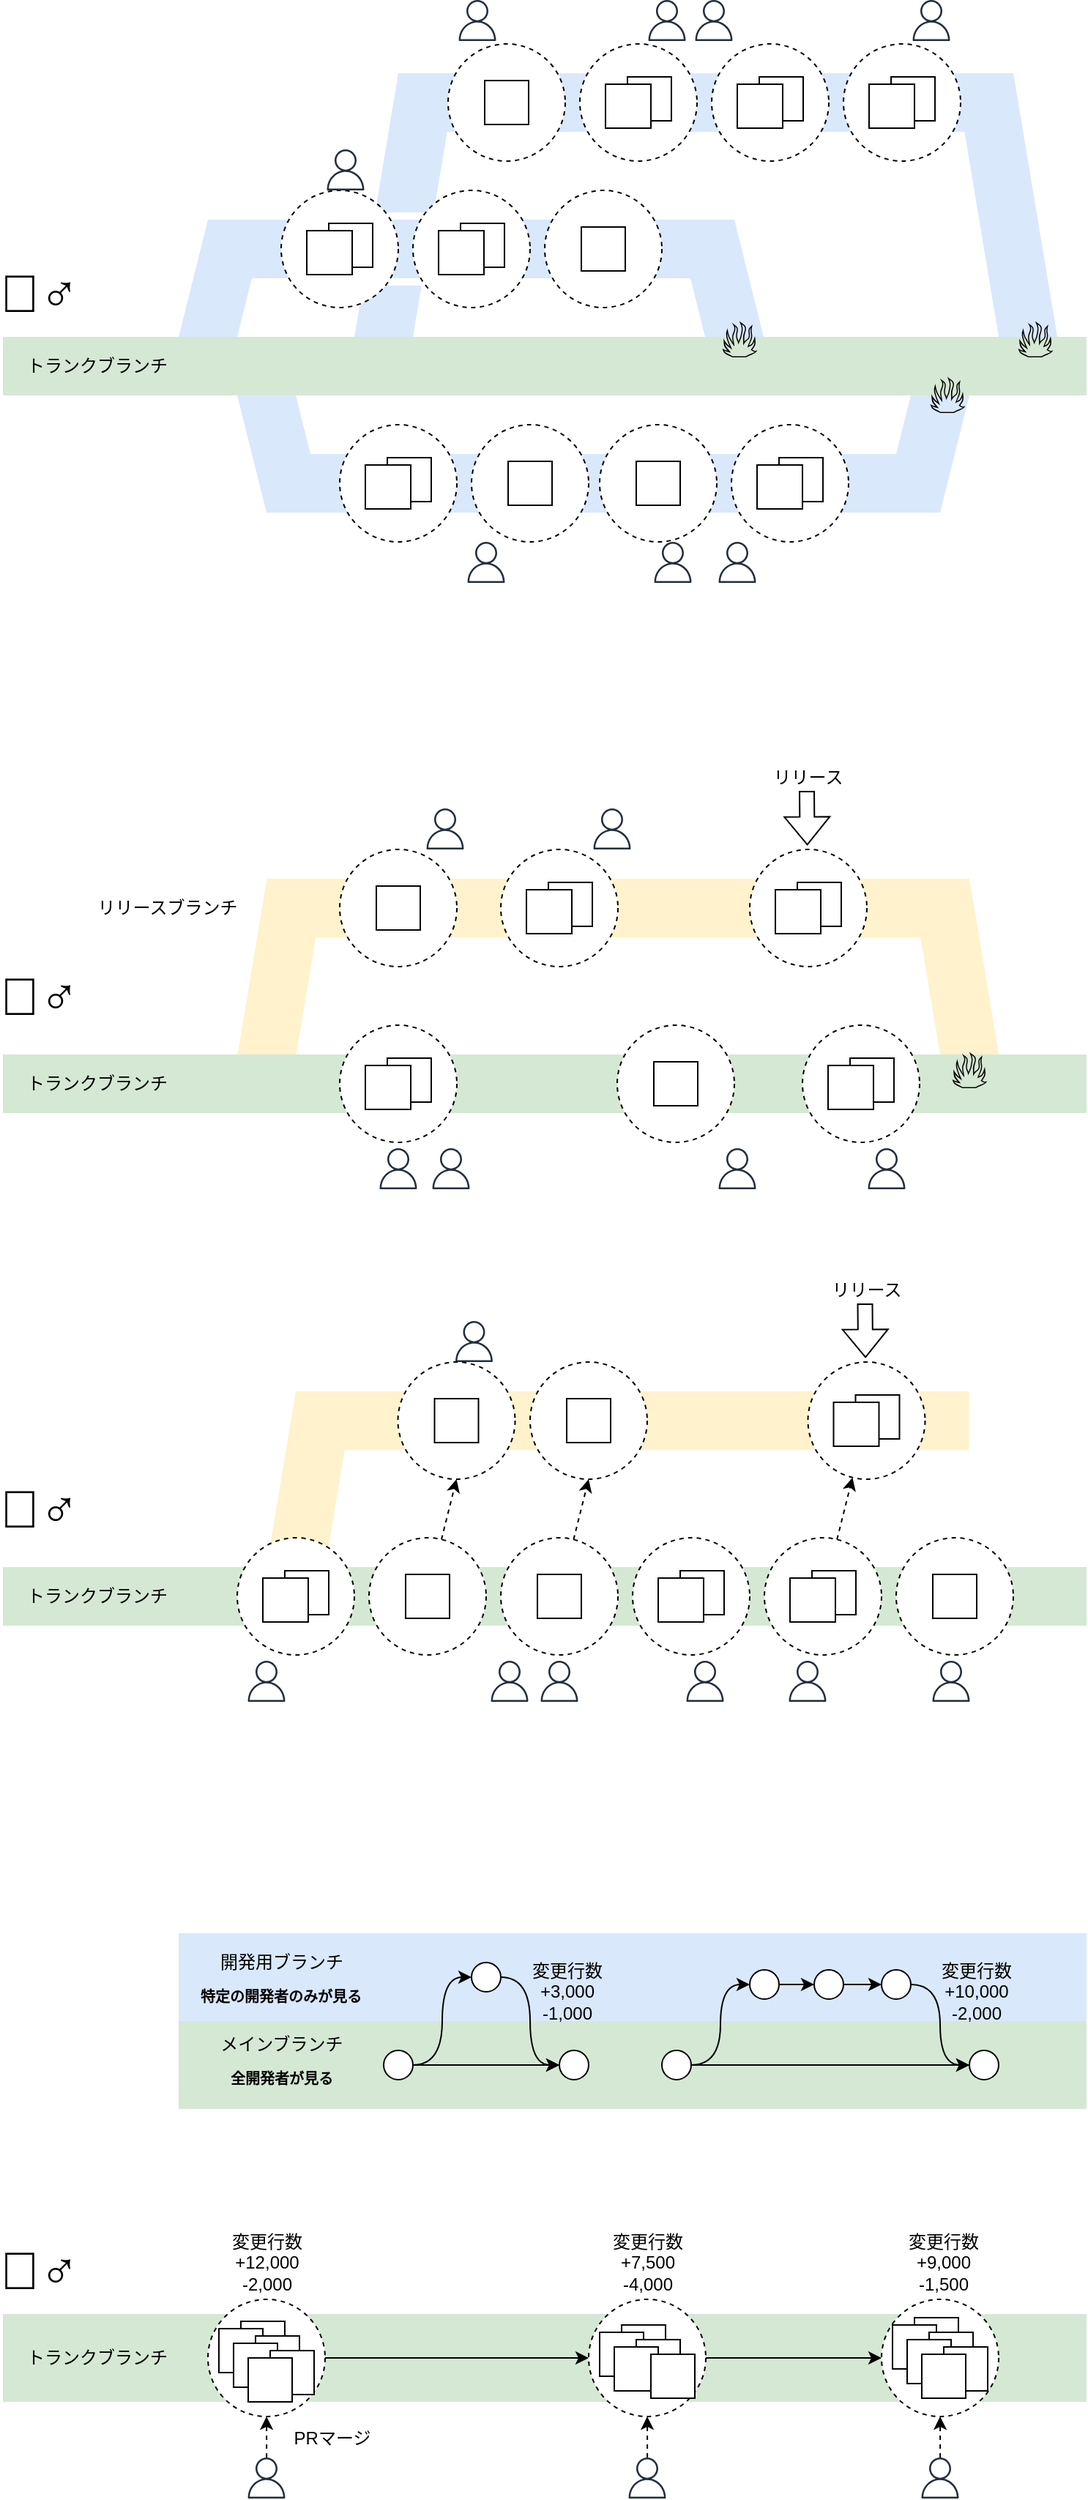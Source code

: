 <mxfile version="24.2.1" type="device">
  <diagram name="ページ1" id="_p8y2ZMvJbF9bzFV4q6h">
    <mxGraphModel dx="1004" dy="612" grid="1" gridSize="10" guides="1" tooltips="1" connect="1" arrows="1" fold="1" page="1" pageScale="1" pageWidth="827" pageHeight="1169" math="0" shadow="0">
      <root>
        <mxCell id="0" />
        <mxCell id="1" parent="0" />
        <mxCell id="49aFclzyOkbWazswMRNb-1" value="" style="shape=parallelogram;perimeter=parallelogramPerimeter;whiteSpace=wrap;html=1;fixedSize=1;fillColor=#fff2cc;strokeColor=none;size=20;flipH=0;" vertex="1" parent="1">
          <mxGeometry x="180" y="950" width="60" height="120" as="geometry" />
        </mxCell>
        <mxCell id="3wXypxJsI4q4X5wOz-Iy-138" value="" style="shape=parallelogram;perimeter=parallelogramPerimeter;whiteSpace=wrap;html=1;fixedSize=1;fillColor=#fff2cc;strokeColor=none;size=20;flipH=0;" parent="1" vertex="1">
          <mxGeometry x="160.25" y="600" width="60" height="120" as="geometry" />
        </mxCell>
        <mxCell id="3wXypxJsI4q4X5wOz-Iy-139" value="" style="rounded=0;whiteSpace=wrap;html=1;fillColor=#fff2cc;strokeColor=none;" parent="1" vertex="1">
          <mxGeometry x="200.25" y="600" width="439.75" height="40" as="geometry" />
        </mxCell>
        <mxCell id="3wXypxJsI4q4X5wOz-Iy-140" value="" style="shape=parallelogram;perimeter=parallelogramPerimeter;whiteSpace=wrap;html=1;fixedSize=1;fillColor=#fff2cc;strokeColor=none;size=20;flipH=1;" parent="1" vertex="1">
          <mxGeometry x="620" y="600" width="60" height="120" as="geometry" />
        </mxCell>
        <mxCell id="3wXypxJsI4q4X5wOz-Iy-15" value="" style="shape=parallelogram;perimeter=parallelogramPerimeter;whiteSpace=wrap;html=1;fixedSize=1;fillColor=#dae8fc;strokeColor=none;size=30;flipH=0;" parent="1" vertex="1">
          <mxGeometry x="240" y="50" width="70" height="180" as="geometry" />
        </mxCell>
        <mxCell id="3wXypxJsI4q4X5wOz-Iy-72" value="" style="rounded=0;whiteSpace=wrap;html=1;strokeColor=none;" parent="1" vertex="1">
          <mxGeometry x="235" y="145" width="70" height="50" as="geometry" />
        </mxCell>
        <mxCell id="Phm8OfdDfyKniIvOWUuk-1" value="" style="rounded=0;whiteSpace=wrap;html=1;fillColor=#d5e8d4;strokeColor=none;" parent="1" vertex="1">
          <mxGeometry y="1580" width="740" height="60" as="geometry" />
        </mxCell>
        <mxCell id="Phm8OfdDfyKniIvOWUuk-31" style="edgeStyle=orthogonalEdgeStyle;rounded=0;orthogonalLoop=1;jettySize=auto;html=1;entryX=0;entryY=0.5;entryDx=0;entryDy=0;" parent="1" source="Phm8OfdDfyKniIvOWUuk-17" target="Phm8OfdDfyKniIvOWUuk-20" edge="1">
          <mxGeometry relative="1" as="geometry" />
        </mxCell>
        <mxCell id="Phm8OfdDfyKniIvOWUuk-17" value="" style="ellipse;whiteSpace=wrap;html=1;aspect=fixed;dashed=1;" parent="1" vertex="1">
          <mxGeometry x="140" y="1570" width="80" height="80" as="geometry" />
        </mxCell>
        <mxCell id="Phm8OfdDfyKniIvOWUuk-5" value="" style="rounded=0;whiteSpace=wrap;html=1;" parent="1" vertex="1">
          <mxGeometry x="162.5" y="1585" width="30" height="30" as="geometry" />
        </mxCell>
        <mxCell id="Phm8OfdDfyKniIvOWUuk-2" value="" style="rounded=0;whiteSpace=wrap;html=1;" parent="1" vertex="1">
          <mxGeometry x="147.5" y="1590" width="30" height="30" as="geometry" />
        </mxCell>
        <mxCell id="Phm8OfdDfyKniIvOWUuk-6" value="" style="rounded=0;whiteSpace=wrap;html=1;" parent="1" vertex="1">
          <mxGeometry x="172.5" y="1595" width="30" height="30" as="geometry" />
        </mxCell>
        <mxCell id="Phm8OfdDfyKniIvOWUuk-3" value="" style="rounded=0;whiteSpace=wrap;html=1;" parent="1" vertex="1">
          <mxGeometry x="157.5" y="1600" width="30" height="30" as="geometry" />
        </mxCell>
        <mxCell id="Phm8OfdDfyKniIvOWUuk-7" value="" style="rounded=0;whiteSpace=wrap;html=1;" parent="1" vertex="1">
          <mxGeometry x="182.5" y="1605" width="30" height="30" as="geometry" />
        </mxCell>
        <mxCell id="Phm8OfdDfyKniIvOWUuk-4" value="" style="rounded=0;whiteSpace=wrap;html=1;" parent="1" vertex="1">
          <mxGeometry x="167.5" y="1610" width="30" height="30" as="geometry" />
        </mxCell>
        <mxCell id="p1uvAuJWru4tgl7bkKN8-23" value="" style="rounded=0;whiteSpace=wrap;html=1;fillColor=#dae8fc;strokeColor=none;" parent="1" vertex="1">
          <mxGeometry x="120" y="1320" width="620" height="60" as="geometry" />
        </mxCell>
        <mxCell id="p1uvAuJWru4tgl7bkKN8-22" value="" style="rounded=0;whiteSpace=wrap;html=1;fillColor=#d5e8d4;strokeColor=none;" parent="1" vertex="1">
          <mxGeometry x="120" y="1380" width="620" height="60" as="geometry" />
        </mxCell>
        <mxCell id="p1uvAuJWru4tgl7bkKN8-10" style="edgeStyle=orthogonalEdgeStyle;rounded=0;orthogonalLoop=1;jettySize=auto;html=1;entryX=0;entryY=0.5;entryDx=0;entryDy=0;" parent="1" source="p1uvAuJWru4tgl7bkKN8-1" target="p1uvAuJWru4tgl7bkKN8-6" edge="1">
          <mxGeometry relative="1" as="geometry" />
        </mxCell>
        <mxCell id="p1uvAuJWru4tgl7bkKN8-15" style="edgeStyle=orthogonalEdgeStyle;rounded=0;orthogonalLoop=1;jettySize=auto;html=1;entryX=0;entryY=0.5;entryDx=0;entryDy=0;curved=1;" parent="1" source="p1uvAuJWru4tgl7bkKN8-1" target="p1uvAuJWru4tgl7bkKN8-3" edge="1">
          <mxGeometry relative="1" as="geometry" />
        </mxCell>
        <mxCell id="p1uvAuJWru4tgl7bkKN8-1" value="" style="ellipse;whiteSpace=wrap;html=1;aspect=fixed;" parent="1" vertex="1">
          <mxGeometry x="260" y="1400" width="20" height="20" as="geometry" />
        </mxCell>
        <mxCell id="p1uvAuJWru4tgl7bkKN8-16" style="edgeStyle=orthogonalEdgeStyle;rounded=0;orthogonalLoop=1;jettySize=auto;html=1;entryX=0;entryY=0.5;entryDx=0;entryDy=0;curved=1;" parent="1" source="p1uvAuJWru4tgl7bkKN8-3" target="p1uvAuJWru4tgl7bkKN8-6" edge="1">
          <mxGeometry relative="1" as="geometry" />
        </mxCell>
        <mxCell id="p1uvAuJWru4tgl7bkKN8-3" value="" style="ellipse;whiteSpace=wrap;html=1;aspect=fixed;" parent="1" vertex="1">
          <mxGeometry x="320" y="1340" width="20" height="20" as="geometry" />
        </mxCell>
        <mxCell id="p1uvAuJWru4tgl7bkKN8-5" value="変更行数&lt;br&gt;+3,000&lt;br&gt;-1,000" style="text;html=1;strokeColor=none;fillColor=none;align=center;verticalAlign=middle;whiteSpace=wrap;rounded=0;" parent="1" vertex="1">
          <mxGeometry x="352.5" y="1335" width="65" height="50" as="geometry" />
        </mxCell>
        <mxCell id="p1uvAuJWru4tgl7bkKN8-6" value="" style="ellipse;whiteSpace=wrap;html=1;aspect=fixed;" parent="1" vertex="1">
          <mxGeometry x="380" y="1400" width="20" height="20" as="geometry" />
        </mxCell>
        <mxCell id="p1uvAuJWru4tgl7bkKN8-11" style="edgeStyle=orthogonalEdgeStyle;rounded=0;orthogonalLoop=1;jettySize=auto;html=1;" parent="1" source="p1uvAuJWru4tgl7bkKN8-7" target="p1uvAuJWru4tgl7bkKN8-8" edge="1">
          <mxGeometry relative="1" as="geometry" />
        </mxCell>
        <mxCell id="p1uvAuJWru4tgl7bkKN8-17" style="edgeStyle=orthogonalEdgeStyle;rounded=0;orthogonalLoop=1;jettySize=auto;html=1;entryX=0;entryY=0.5;entryDx=0;entryDy=0;curved=1;" parent="1" source="p1uvAuJWru4tgl7bkKN8-7" target="p1uvAuJWru4tgl7bkKN8-9" edge="1">
          <mxGeometry relative="1" as="geometry" />
        </mxCell>
        <mxCell id="p1uvAuJWru4tgl7bkKN8-7" value="" style="ellipse;whiteSpace=wrap;html=1;aspect=fixed;" parent="1" vertex="1">
          <mxGeometry x="450" y="1400" width="20" height="20" as="geometry" />
        </mxCell>
        <mxCell id="p1uvAuJWru4tgl7bkKN8-8" value="" style="ellipse;whiteSpace=wrap;html=1;aspect=fixed;" parent="1" vertex="1">
          <mxGeometry x="660" y="1400" width="20" height="20" as="geometry" />
        </mxCell>
        <mxCell id="p1uvAuJWru4tgl7bkKN8-19" style="edgeStyle=orthogonalEdgeStyle;rounded=0;orthogonalLoop=1;jettySize=auto;html=1;" parent="1" source="p1uvAuJWru4tgl7bkKN8-9" target="p1uvAuJWru4tgl7bkKN8-13" edge="1">
          <mxGeometry relative="1" as="geometry" />
        </mxCell>
        <mxCell id="p1uvAuJWru4tgl7bkKN8-9" value="" style="ellipse;whiteSpace=wrap;html=1;aspect=fixed;" parent="1" vertex="1">
          <mxGeometry x="510" y="1345" width="20" height="20" as="geometry" />
        </mxCell>
        <mxCell id="p1uvAuJWru4tgl7bkKN8-21" style="edgeStyle=orthogonalEdgeStyle;rounded=0;orthogonalLoop=1;jettySize=auto;html=1;entryX=0;entryY=0.5;entryDx=0;entryDy=0;curved=1;" parent="1" source="p1uvAuJWru4tgl7bkKN8-12" target="p1uvAuJWru4tgl7bkKN8-8" edge="1">
          <mxGeometry relative="1" as="geometry" />
        </mxCell>
        <mxCell id="p1uvAuJWru4tgl7bkKN8-12" value="" style="ellipse;whiteSpace=wrap;html=1;aspect=fixed;" parent="1" vertex="1">
          <mxGeometry x="600" y="1345" width="20" height="20" as="geometry" />
        </mxCell>
        <mxCell id="p1uvAuJWru4tgl7bkKN8-20" style="edgeStyle=orthogonalEdgeStyle;rounded=0;orthogonalLoop=1;jettySize=auto;html=1;" parent="1" source="p1uvAuJWru4tgl7bkKN8-13" target="p1uvAuJWru4tgl7bkKN8-12" edge="1">
          <mxGeometry relative="1" as="geometry" />
        </mxCell>
        <mxCell id="p1uvAuJWru4tgl7bkKN8-13" value="" style="ellipse;whiteSpace=wrap;html=1;aspect=fixed;" parent="1" vertex="1">
          <mxGeometry x="554" y="1345" width="20" height="20" as="geometry" />
        </mxCell>
        <mxCell id="p1uvAuJWru4tgl7bkKN8-14" value="変更行数&lt;br&gt;+10,000&lt;br&gt;-2,000" style="text;html=1;strokeColor=none;fillColor=none;align=center;verticalAlign=middle;whiteSpace=wrap;rounded=0;" parent="1" vertex="1">
          <mxGeometry x="635" y="1335" width="60" height="50" as="geometry" />
        </mxCell>
        <mxCell id="p1uvAuJWru4tgl7bkKN8-83" value="&lt;font style=&quot;font-size: 36px;&quot;&gt;🙅‍♂️&lt;/font&gt;" style="text;html=1;strokeColor=none;fillColor=none;align=center;verticalAlign=middle;whiteSpace=wrap;rounded=0;" parent="1" vertex="1">
          <mxGeometry y="1520" width="50" height="60" as="geometry" />
        </mxCell>
        <mxCell id="p1uvAuJWru4tgl7bkKN8-86" value="" style="group" parent="1" vertex="1" connectable="0">
          <mxGeometry x="130" y="1330" width="120" height="45" as="geometry" />
        </mxCell>
        <mxCell id="p1uvAuJWru4tgl7bkKN8-4" value="開発用ブランチ" style="text;html=1;strokeColor=none;fillColor=none;align=center;verticalAlign=middle;whiteSpace=wrap;rounded=0;" parent="p1uvAuJWru4tgl7bkKN8-86" vertex="1">
          <mxGeometry x="9.5" width="101" height="20" as="geometry" />
        </mxCell>
        <mxCell id="p1uvAuJWru4tgl7bkKN8-85" value="&lt;div style=&quot;font-size: 10px;&quot;&gt;特定の開発者のみが&lt;span style=&quot;background-color: initial;&quot;&gt;見る&lt;/span&gt;&lt;/div&gt;" style="text;html=1;strokeColor=none;fillColor=none;align=center;verticalAlign=middle;whiteSpace=wrap;rounded=0;fontSize=10;fontStyle=1" parent="p1uvAuJWru4tgl7bkKN8-86" vertex="1">
          <mxGeometry y="20" width="120" height="25" as="geometry" />
        </mxCell>
        <mxCell id="p1uvAuJWru4tgl7bkKN8-88" value="" style="group" parent="1" vertex="1" connectable="0">
          <mxGeometry x="134.5" y="1385" width="111" height="45" as="geometry" />
        </mxCell>
        <mxCell id="p1uvAuJWru4tgl7bkKN8-2" value="メインブランチ" style="text;html=1;strokeColor=none;fillColor=none;align=center;verticalAlign=middle;whiteSpace=wrap;rounded=0;" parent="p1uvAuJWru4tgl7bkKN8-88" vertex="1">
          <mxGeometry width="111" height="22.5" as="geometry" />
        </mxCell>
        <mxCell id="p1uvAuJWru4tgl7bkKN8-87" value="&lt;font style=&quot;font-size: 10px;&quot;&gt;&lt;b&gt;全開発者が見る&lt;/b&gt;&lt;/font&gt;" style="text;html=1;strokeColor=none;fillColor=none;align=center;verticalAlign=middle;whiteSpace=wrap;rounded=0;" parent="p1uvAuJWru4tgl7bkKN8-88" vertex="1">
          <mxGeometry y="22.5" width="111" height="22.5" as="geometry" />
        </mxCell>
        <mxCell id="Phm8OfdDfyKniIvOWUuk-18" value="" style="edgeStyle=orthogonalEdgeStyle;rounded=0;orthogonalLoop=1;jettySize=auto;html=1;entryX=0.5;entryY=1;entryDx=0;entryDy=0;dashed=1;" parent="1" source="Phm8OfdDfyKniIvOWUuk-8" target="Phm8OfdDfyKniIvOWUuk-17" edge="1">
          <mxGeometry relative="1" as="geometry" />
        </mxCell>
        <mxCell id="Phm8OfdDfyKniIvOWUuk-8" value="" style="sketch=0;outlineConnect=0;fontColor=#232F3E;gradientColor=none;fillColor=#232F3D;strokeColor=none;dashed=0;verticalLabelPosition=bottom;verticalAlign=top;align=center;html=1;fontSize=12;fontStyle=0;aspect=fixed;pointerEvents=1;shape=mxgraph.aws4.user;" parent="1" vertex="1">
          <mxGeometry x="166" y="1678" width="28" height="28" as="geometry" />
        </mxCell>
        <mxCell id="Phm8OfdDfyKniIvOWUuk-21" style="edgeStyle=orthogonalEdgeStyle;rounded=0;orthogonalLoop=1;jettySize=auto;html=1;entryX=0.5;entryY=1;entryDx=0;entryDy=0;dashed=1;" parent="1" source="Phm8OfdDfyKniIvOWUuk-9" target="Phm8OfdDfyKniIvOWUuk-20" edge="1">
          <mxGeometry relative="1" as="geometry" />
        </mxCell>
        <mxCell id="Phm8OfdDfyKniIvOWUuk-9" value="" style="sketch=0;outlineConnect=0;fontColor=#232F3E;gradientColor=none;fillColor=#232F3D;strokeColor=none;dashed=0;verticalLabelPosition=bottom;verticalAlign=top;align=center;html=1;fontSize=12;fontStyle=0;aspect=fixed;pointerEvents=1;shape=mxgraph.aws4.user;" parent="1" vertex="1">
          <mxGeometry x="426" y="1678" width="28" height="28" as="geometry" />
        </mxCell>
        <mxCell id="Phm8OfdDfyKniIvOWUuk-16" value="トランクブランチ" style="text;html=1;strokeColor=none;fillColor=none;align=center;verticalAlign=middle;whiteSpace=wrap;rounded=0;" parent="1" vertex="1">
          <mxGeometry x="9" y="1598.75" width="111" height="22.5" as="geometry" />
        </mxCell>
        <mxCell id="Phm8OfdDfyKniIvOWUuk-32" style="edgeStyle=orthogonalEdgeStyle;rounded=0;orthogonalLoop=1;jettySize=auto;html=1;entryX=0;entryY=0.5;entryDx=0;entryDy=0;" parent="1" source="Phm8OfdDfyKniIvOWUuk-20" target="Phm8OfdDfyKniIvOWUuk-22" edge="1">
          <mxGeometry relative="1" as="geometry" />
        </mxCell>
        <mxCell id="Phm8OfdDfyKniIvOWUuk-20" value="" style="ellipse;whiteSpace=wrap;html=1;aspect=fixed;dashed=1;" parent="1" vertex="1">
          <mxGeometry x="400" y="1570" width="80" height="80" as="geometry" />
        </mxCell>
        <mxCell id="Phm8OfdDfyKniIvOWUuk-10" value="" style="rounded=0;whiteSpace=wrap;html=1;" parent="1" vertex="1">
          <mxGeometry x="422.5" y="1587.5" width="30" height="30" as="geometry" />
        </mxCell>
        <mxCell id="Phm8OfdDfyKniIvOWUuk-11" value="" style="rounded=0;whiteSpace=wrap;html=1;" parent="1" vertex="1">
          <mxGeometry x="407.5" y="1592.5" width="30" height="30" as="geometry" />
        </mxCell>
        <mxCell id="Phm8OfdDfyKniIvOWUuk-12" value="" style="rounded=0;whiteSpace=wrap;html=1;" parent="1" vertex="1">
          <mxGeometry x="432.5" y="1597.5" width="30" height="30" as="geometry" />
        </mxCell>
        <mxCell id="Phm8OfdDfyKniIvOWUuk-13" value="" style="rounded=0;whiteSpace=wrap;html=1;" parent="1" vertex="1">
          <mxGeometry x="417.5" y="1602.5" width="30" height="30" as="geometry" />
        </mxCell>
        <mxCell id="Phm8OfdDfyKniIvOWUuk-14" value="" style="rounded=0;whiteSpace=wrap;html=1;" parent="1" vertex="1">
          <mxGeometry x="442.5" y="1607.5" width="30" height="30" as="geometry" />
        </mxCell>
        <mxCell id="Phm8OfdDfyKniIvOWUuk-22" value="" style="ellipse;whiteSpace=wrap;html=1;aspect=fixed;dashed=1;" parent="1" vertex="1">
          <mxGeometry x="600" y="1570" width="80" height="80" as="geometry" />
        </mxCell>
        <mxCell id="Phm8OfdDfyKniIvOWUuk-23" value="" style="rounded=0;whiteSpace=wrap;html=1;" parent="1" vertex="1">
          <mxGeometry x="622.5" y="1582.5" width="30" height="30" as="geometry" />
        </mxCell>
        <mxCell id="Phm8OfdDfyKniIvOWUuk-24" value="" style="rounded=0;whiteSpace=wrap;html=1;" parent="1" vertex="1">
          <mxGeometry x="607.5" y="1587.5" width="30" height="30" as="geometry" />
        </mxCell>
        <mxCell id="Phm8OfdDfyKniIvOWUuk-25" value="" style="rounded=0;whiteSpace=wrap;html=1;" parent="1" vertex="1">
          <mxGeometry x="632.5" y="1592.5" width="30" height="30" as="geometry" />
        </mxCell>
        <mxCell id="Phm8OfdDfyKniIvOWUuk-26" value="" style="rounded=0;whiteSpace=wrap;html=1;" parent="1" vertex="1">
          <mxGeometry x="617.5" y="1597.5" width="30" height="30" as="geometry" />
        </mxCell>
        <mxCell id="Phm8OfdDfyKniIvOWUuk-27" value="" style="rounded=0;whiteSpace=wrap;html=1;" parent="1" vertex="1">
          <mxGeometry x="642.5" y="1602.5" width="30" height="30" as="geometry" />
        </mxCell>
        <mxCell id="Phm8OfdDfyKniIvOWUuk-28" value="" style="rounded=0;whiteSpace=wrap;html=1;" parent="1" vertex="1">
          <mxGeometry x="627.5" y="1607.5" width="30" height="30" as="geometry" />
        </mxCell>
        <mxCell id="Phm8OfdDfyKniIvOWUuk-29" style="edgeStyle=orthogonalEdgeStyle;rounded=0;orthogonalLoop=1;jettySize=auto;html=1;entryX=0.5;entryY=1;entryDx=0;entryDy=0;dashed=1;" parent="1" source="Phm8OfdDfyKniIvOWUuk-30" target="Phm8OfdDfyKniIvOWUuk-22" edge="1">
          <mxGeometry relative="1" as="geometry">
            <mxPoint x="641.5" y="1658" as="targetPoint" />
          </mxGeometry>
        </mxCell>
        <mxCell id="Phm8OfdDfyKniIvOWUuk-30" value="" style="sketch=0;outlineConnect=0;fontColor=#232F3E;gradientColor=none;fillColor=#232F3D;strokeColor=none;dashed=0;verticalLabelPosition=bottom;verticalAlign=top;align=center;html=1;fontSize=12;fontStyle=0;aspect=fixed;pointerEvents=1;shape=mxgraph.aws4.user;" parent="1" vertex="1">
          <mxGeometry x="626" y="1678" width="28" height="28" as="geometry" />
        </mxCell>
        <mxCell id="Phm8OfdDfyKniIvOWUuk-33" value="変更行数&lt;br&gt;+12,000&lt;br&gt;-2,000" style="text;html=1;strokeColor=none;fillColor=none;align=center;verticalAlign=middle;whiteSpace=wrap;rounded=0;" parent="1" vertex="1">
          <mxGeometry x="147.5" y="1520" width="65" height="50" as="geometry" />
        </mxCell>
        <mxCell id="Phm8OfdDfyKniIvOWUuk-34" value="変更行数&lt;br&gt;+7,500&lt;br&gt;-4,000" style="text;html=1;strokeColor=none;fillColor=none;align=center;verticalAlign=middle;whiteSpace=wrap;rounded=0;" parent="1" vertex="1">
          <mxGeometry x="407.5" y="1520" width="65" height="50" as="geometry" />
        </mxCell>
        <mxCell id="Phm8OfdDfyKniIvOWUuk-35" value="変更行数&lt;br&gt;+9,000&lt;br&gt;-1,500" style="text;html=1;strokeColor=none;fillColor=none;align=center;verticalAlign=middle;whiteSpace=wrap;rounded=0;" parent="1" vertex="1">
          <mxGeometry x="610" y="1520" width="65" height="50" as="geometry" />
        </mxCell>
        <mxCell id="Phm8OfdDfyKniIvOWUuk-36" value="" style="rounded=0;whiteSpace=wrap;html=1;fillColor=#d5e8d4;strokeColor=none;" parent="1" vertex="1">
          <mxGeometry y="1070" width="740" height="40" as="geometry" />
        </mxCell>
        <mxCell id="Phm8OfdDfyKniIvOWUuk-45" value="&lt;font style=&quot;font-size: 36px;&quot;&gt;🙆‍♂️&lt;/font&gt;" style="text;html=1;strokeColor=none;fillColor=none;align=center;verticalAlign=middle;whiteSpace=wrap;rounded=0;" parent="1" vertex="1">
          <mxGeometry y="1000" width="50" height="60" as="geometry" />
        </mxCell>
        <mxCell id="Phm8OfdDfyKniIvOWUuk-47" value="" style="sketch=0;outlineConnect=0;fontColor=#232F3E;gradientColor=none;fillColor=#232F3D;strokeColor=none;dashed=0;verticalLabelPosition=bottom;verticalAlign=top;align=center;html=1;fontSize=12;fontStyle=0;aspect=fixed;pointerEvents=1;shape=mxgraph.aws4.user;" parent="1" vertex="1">
          <mxGeometry x="166" y="1134" width="28" height="28" as="geometry" />
        </mxCell>
        <mxCell id="Phm8OfdDfyKniIvOWUuk-49" value="" style="sketch=0;outlineConnect=0;fontColor=#232F3E;gradientColor=none;fillColor=#232F3D;strokeColor=none;dashed=0;verticalLabelPosition=bottom;verticalAlign=top;align=center;html=1;fontSize=12;fontStyle=0;aspect=fixed;pointerEvents=1;shape=mxgraph.aws4.user;" parent="1" vertex="1">
          <mxGeometry x="366" y="1134" width="28" height="28" as="geometry" />
        </mxCell>
        <mxCell id="Phm8OfdDfyKniIvOWUuk-50" value="トランクブランチ" style="text;html=1;strokeColor=none;fillColor=none;align=center;verticalAlign=middle;whiteSpace=wrap;rounded=0;" parent="1" vertex="1">
          <mxGeometry x="9" y="1078.75" width="111" height="22.5" as="geometry" />
        </mxCell>
        <mxCell id="Phm8OfdDfyKniIvOWUuk-66" value="" style="sketch=0;outlineConnect=0;fontColor=#232F3E;gradientColor=none;fillColor=#232F3D;strokeColor=none;dashed=0;verticalLabelPosition=bottom;verticalAlign=top;align=center;html=1;fontSize=12;fontStyle=0;aspect=fixed;pointerEvents=1;shape=mxgraph.aws4.user;" parent="1" vertex="1">
          <mxGeometry x="633.5" y="1134" width="28" height="28" as="geometry" />
        </mxCell>
        <mxCell id="Phm8OfdDfyKniIvOWUuk-73" value="" style="sketch=0;outlineConnect=0;fontColor=#232F3E;gradientColor=none;fillColor=#232F3D;strokeColor=none;dashed=0;verticalLabelPosition=bottom;verticalAlign=top;align=center;html=1;fontSize=12;fontStyle=0;aspect=fixed;pointerEvents=1;shape=mxgraph.aws4.user;" parent="1" vertex="1">
          <mxGeometry x="332" y="1134" width="28" height="28" as="geometry" />
        </mxCell>
        <mxCell id="Phm8OfdDfyKniIvOWUuk-82" value="" style="sketch=0;outlineConnect=0;fontColor=#232F3E;gradientColor=none;fillColor=#232F3D;strokeColor=none;dashed=0;verticalLabelPosition=bottom;verticalAlign=top;align=center;html=1;fontSize=12;fontStyle=0;aspect=fixed;pointerEvents=1;shape=mxgraph.aws4.user;" parent="1" vertex="1">
          <mxGeometry x="465.5" y="1134" width="28" height="28" as="geometry" />
        </mxCell>
        <mxCell id="Phm8OfdDfyKniIvOWUuk-88" value="" style="sketch=0;outlineConnect=0;fontColor=#232F3E;gradientColor=none;fillColor=#232F3D;strokeColor=none;dashed=0;verticalLabelPosition=bottom;verticalAlign=top;align=center;html=1;fontSize=12;fontStyle=0;aspect=fixed;pointerEvents=1;shape=mxgraph.aws4.user;" parent="1" vertex="1">
          <mxGeometry x="535.5" y="1134" width="28" height="28" as="geometry" />
        </mxCell>
        <mxCell id="Phm8OfdDfyKniIvOWUuk-94" value="PRマージ" style="text;html=1;align=center;verticalAlign=middle;whiteSpace=wrap;rounded=0;" parent="1" vertex="1">
          <mxGeometry x="190" y="1650" width="70" height="30" as="geometry" />
        </mxCell>
        <mxCell id="F51sy77VU0Ca32_vkjNk-1" value="" style="rounded=0;whiteSpace=wrap;html=1;fillColor=#d5e8d4;strokeColor=none;" parent="1" vertex="1">
          <mxGeometry y="230" width="740" height="40" as="geometry" />
        </mxCell>
        <mxCell id="F51sy77VU0Ca32_vkjNk-10" value="&lt;font style=&quot;font-size: 36px;&quot;&gt;🙅‍♂️&lt;/font&gt;" style="text;html=1;strokeColor=none;fillColor=none;align=center;verticalAlign=middle;whiteSpace=wrap;rounded=0;" parent="1" vertex="1">
          <mxGeometry y="170" width="50" height="60" as="geometry" />
        </mxCell>
        <mxCell id="F51sy77VU0Ca32_vkjNk-12" value="" style="sketch=0;outlineConnect=0;fontColor=#232F3E;gradientColor=none;fillColor=#232F3D;strokeColor=none;dashed=0;verticalLabelPosition=bottom;verticalAlign=top;align=center;html=1;fontSize=12;fontStyle=0;aspect=fixed;pointerEvents=1;shape=mxgraph.aws4.user;" parent="1" vertex="1">
          <mxGeometry x="316" y="370" width="28" height="28" as="geometry" />
        </mxCell>
        <mxCell id="F51sy77VU0Ca32_vkjNk-14" value="" style="sketch=0;outlineConnect=0;fontColor=#232F3E;gradientColor=none;fillColor=#232F3D;strokeColor=none;dashed=0;verticalLabelPosition=bottom;verticalAlign=top;align=center;html=1;fontSize=12;fontStyle=0;aspect=fixed;pointerEvents=1;shape=mxgraph.aws4.user;" parent="1" vertex="1">
          <mxGeometry x="487.5" y="370" width="28" height="28" as="geometry" />
        </mxCell>
        <mxCell id="F51sy77VU0Ca32_vkjNk-15" value="トランクブランチ" style="text;html=1;strokeColor=none;fillColor=none;align=center;verticalAlign=middle;whiteSpace=wrap;rounded=0;" parent="1" vertex="1">
          <mxGeometry x="9" y="238.75" width="111" height="22.5" as="geometry" />
        </mxCell>
        <mxCell id="F51sy77VU0Ca32_vkjNk-36" value="" style="rounded=0;whiteSpace=wrap;html=1;fillColor=#dae8fc;strokeColor=none;" parent="1" vertex="1">
          <mxGeometry x="200" y="310" width="420" height="40" as="geometry" />
        </mxCell>
        <mxCell id="F51sy77VU0Ca32_vkjNk-38" value="" style="shape=parallelogram;perimeter=parallelogramPerimeter;whiteSpace=wrap;html=1;fixedSize=1;fillColor=#dae8fc;strokeColor=none;size=20;flipH=1;" parent="1" vertex="1">
          <mxGeometry x="160" y="270" width="60" height="80" as="geometry" />
        </mxCell>
        <mxCell id="F51sy77VU0Ca32_vkjNk-46" value="" style="shape=parallelogram;perimeter=parallelogramPerimeter;whiteSpace=wrap;html=1;fixedSize=1;fillColor=#dae8fc;strokeColor=none;size=20;flipH=0;" parent="1" vertex="1">
          <mxGeometry x="600" y="270" width="60" height="80" as="geometry" />
        </mxCell>
        <mxCell id="3wXypxJsI4q4X5wOz-Iy-1" value="" style="shape=parallelogram;perimeter=parallelogramPerimeter;whiteSpace=wrap;html=1;fixedSize=1;fillColor=#dae8fc;strokeColor=none;size=20;flipH=0;" parent="1" vertex="1">
          <mxGeometry x="120" y="150" width="60" height="80" as="geometry" />
        </mxCell>
        <mxCell id="3wXypxJsI4q4X5wOz-Iy-3" value="" style="group" parent="1" vertex="1" connectable="0">
          <mxGeometry x="230" y="290" width="80" height="80" as="geometry" />
        </mxCell>
        <mxCell id="F51sy77VU0Ca32_vkjNk-39" value="" style="ellipse;whiteSpace=wrap;html=1;aspect=fixed;dashed=1;" parent="3wXypxJsI4q4X5wOz-Iy-3" vertex="1">
          <mxGeometry width="80" height="80" as="geometry" />
        </mxCell>
        <mxCell id="3wXypxJsI4q4X5wOz-Iy-2" value="" style="group" parent="3wXypxJsI4q4X5wOz-Iy-3" vertex="1" connectable="0">
          <mxGeometry x="17.5" y="22.5" width="45" height="35" as="geometry" />
        </mxCell>
        <mxCell id="F51sy77VU0Ca32_vkjNk-40" value="" style="rounded=0;whiteSpace=wrap;html=1;" parent="3wXypxJsI4q4X5wOz-Iy-2" vertex="1">
          <mxGeometry x="15" width="30" height="30" as="geometry" />
        </mxCell>
        <mxCell id="F51sy77VU0Ca32_vkjNk-41" value="" style="rounded=0;whiteSpace=wrap;html=1;" parent="3wXypxJsI4q4X5wOz-Iy-2" vertex="1">
          <mxGeometry y="5" width="31" height="30" as="geometry" />
        </mxCell>
        <mxCell id="3wXypxJsI4q4X5wOz-Iy-4" value="" style="group" parent="1" vertex="1" connectable="0">
          <mxGeometry x="407.5" y="290" width="80" height="80" as="geometry" />
        </mxCell>
        <mxCell id="F51sy77VU0Ca32_vkjNk-50" value="" style="ellipse;whiteSpace=wrap;html=1;aspect=fixed;dashed=1;" parent="3wXypxJsI4q4X5wOz-Iy-4" vertex="1">
          <mxGeometry width="80" height="80" as="geometry" />
        </mxCell>
        <mxCell id="F51sy77VU0Ca32_vkjNk-51" value="" style="rounded=0;whiteSpace=wrap;html=1;" parent="3wXypxJsI4q4X5wOz-Iy-4" vertex="1">
          <mxGeometry x="25" y="25" width="30" height="30" as="geometry" />
        </mxCell>
        <mxCell id="3wXypxJsI4q4X5wOz-Iy-5" value="" style="group" parent="1" vertex="1" connectable="0">
          <mxGeometry x="320" y="290" width="80" height="80" as="geometry" />
        </mxCell>
        <mxCell id="3wXypxJsI4q4X5wOz-Iy-6" value="" style="ellipse;whiteSpace=wrap;html=1;aspect=fixed;dashed=1;" parent="3wXypxJsI4q4X5wOz-Iy-5" vertex="1">
          <mxGeometry width="80" height="80" as="geometry" />
        </mxCell>
        <mxCell id="3wXypxJsI4q4X5wOz-Iy-7" value="" style="rounded=0;whiteSpace=wrap;html=1;" parent="3wXypxJsI4q4X5wOz-Iy-5" vertex="1">
          <mxGeometry x="25" y="25" width="30" height="30" as="geometry" />
        </mxCell>
        <mxCell id="3wXypxJsI4q4X5wOz-Iy-8" value="" style="group" parent="1" vertex="1" connectable="0">
          <mxGeometry x="497.5" y="290" width="80" height="80" as="geometry" />
        </mxCell>
        <mxCell id="3wXypxJsI4q4X5wOz-Iy-9" value="" style="ellipse;whiteSpace=wrap;html=1;aspect=fixed;dashed=1;" parent="3wXypxJsI4q4X5wOz-Iy-8" vertex="1">
          <mxGeometry width="80" height="80" as="geometry" />
        </mxCell>
        <mxCell id="3wXypxJsI4q4X5wOz-Iy-10" value="" style="group" parent="3wXypxJsI4q4X5wOz-Iy-8" vertex="1" connectable="0">
          <mxGeometry x="17.5" y="22.5" width="45" height="35" as="geometry" />
        </mxCell>
        <mxCell id="3wXypxJsI4q4X5wOz-Iy-11" value="" style="rounded=0;whiteSpace=wrap;html=1;" parent="3wXypxJsI4q4X5wOz-Iy-10" vertex="1">
          <mxGeometry x="15" width="30" height="30" as="geometry" />
        </mxCell>
        <mxCell id="3wXypxJsI4q4X5wOz-Iy-12" value="" style="rounded=0;whiteSpace=wrap;html=1;" parent="3wXypxJsI4q4X5wOz-Iy-10" vertex="1">
          <mxGeometry y="5" width="31" height="30" as="geometry" />
        </mxCell>
        <mxCell id="3wXypxJsI4q4X5wOz-Iy-14" value="" style="rounded=0;whiteSpace=wrap;html=1;fillColor=#dae8fc;strokeColor=none;" parent="1" vertex="1">
          <mxGeometry x="160" y="150" width="310" height="40" as="geometry" />
        </mxCell>
        <mxCell id="3wXypxJsI4q4X5wOz-Iy-16" value="" style="group" parent="1" vertex="1" connectable="0">
          <mxGeometry x="190" y="130" width="160" height="80" as="geometry" />
        </mxCell>
        <mxCell id="3wXypxJsI4q4X5wOz-Iy-17" value="" style="ellipse;whiteSpace=wrap;html=1;aspect=fixed;dashed=1;" parent="3wXypxJsI4q4X5wOz-Iy-16" vertex="1">
          <mxGeometry width="80" height="80" as="geometry" />
        </mxCell>
        <mxCell id="3wXypxJsI4q4X5wOz-Iy-18" value="" style="group" parent="3wXypxJsI4q4X5wOz-Iy-16" vertex="1" connectable="0">
          <mxGeometry x="17.5" y="22.5" width="45" height="35" as="geometry" />
        </mxCell>
        <mxCell id="3wXypxJsI4q4X5wOz-Iy-19" value="" style="rounded=0;whiteSpace=wrap;html=1;" parent="3wXypxJsI4q4X5wOz-Iy-18" vertex="1">
          <mxGeometry x="15" width="30" height="30" as="geometry" />
        </mxCell>
        <mxCell id="3wXypxJsI4q4X5wOz-Iy-20" value="" style="rounded=0;whiteSpace=wrap;html=1;" parent="3wXypxJsI4q4X5wOz-Iy-18" vertex="1">
          <mxGeometry y="5" width="31" height="30" as="geometry" />
        </mxCell>
        <mxCell id="3wXypxJsI4q4X5wOz-Iy-21" value="" style="group" parent="1" vertex="1" connectable="0">
          <mxGeometry x="280" y="130" width="80" height="80" as="geometry" />
        </mxCell>
        <mxCell id="3wXypxJsI4q4X5wOz-Iy-22" value="" style="ellipse;whiteSpace=wrap;html=1;aspect=fixed;dashed=1;" parent="3wXypxJsI4q4X5wOz-Iy-21" vertex="1">
          <mxGeometry width="80" height="80" as="geometry" />
        </mxCell>
        <mxCell id="3wXypxJsI4q4X5wOz-Iy-23" value="" style="group" parent="3wXypxJsI4q4X5wOz-Iy-21" vertex="1" connectable="0">
          <mxGeometry x="17.5" y="22.5" width="45" height="35" as="geometry" />
        </mxCell>
        <mxCell id="3wXypxJsI4q4X5wOz-Iy-24" value="" style="rounded=0;whiteSpace=wrap;html=1;" parent="3wXypxJsI4q4X5wOz-Iy-23" vertex="1">
          <mxGeometry x="15" width="30" height="30" as="geometry" />
        </mxCell>
        <mxCell id="3wXypxJsI4q4X5wOz-Iy-25" value="" style="rounded=0;whiteSpace=wrap;html=1;" parent="3wXypxJsI4q4X5wOz-Iy-23" vertex="1">
          <mxGeometry y="5" width="31" height="30" as="geometry" />
        </mxCell>
        <mxCell id="3wXypxJsI4q4X5wOz-Iy-34" value="" style="group" parent="1" vertex="1" connectable="0">
          <mxGeometry x="370" y="130" width="80" height="80" as="geometry" />
        </mxCell>
        <mxCell id="3wXypxJsI4q4X5wOz-Iy-35" value="" style="ellipse;whiteSpace=wrap;html=1;aspect=fixed;dashed=1;" parent="3wXypxJsI4q4X5wOz-Iy-34" vertex="1">
          <mxGeometry width="80" height="80" as="geometry" />
        </mxCell>
        <mxCell id="3wXypxJsI4q4X5wOz-Iy-36" value="" style="rounded=0;whiteSpace=wrap;html=1;" parent="3wXypxJsI4q4X5wOz-Iy-34" vertex="1">
          <mxGeometry x="25" y="25" width="30" height="30" as="geometry" />
        </mxCell>
        <mxCell id="3wXypxJsI4q4X5wOz-Iy-42" value="" style="shape=parallelogram;perimeter=parallelogramPerimeter;whiteSpace=wrap;html=1;fixedSize=1;fillColor=#dae8fc;strokeColor=none;size=20;flipH=1;" parent="1" vertex="1">
          <mxGeometry x="459.5" y="150" width="60" height="80" as="geometry" />
        </mxCell>
        <mxCell id="3wXypxJsI4q4X5wOz-Iy-43" value="" style="rounded=0;whiteSpace=wrap;html=1;fillColor=#dae8fc;strokeColor=none;" parent="1" vertex="1">
          <mxGeometry x="280" y="50" width="400" height="40" as="geometry" />
        </mxCell>
        <mxCell id="3wXypxJsI4q4X5wOz-Iy-44" value="" style="shape=parallelogram;perimeter=parallelogramPerimeter;whiteSpace=wrap;html=1;fixedSize=1;fillColor=#dae8fc;strokeColor=none;size=30;flipH=1;" parent="1" vertex="1">
          <mxGeometry x="650" y="50" width="70" height="180" as="geometry" />
        </mxCell>
        <mxCell id="3wXypxJsI4q4X5wOz-Iy-45" value="" style="group" parent="1" vertex="1" connectable="0">
          <mxGeometry x="304" y="30" width="80" height="80" as="geometry" />
        </mxCell>
        <mxCell id="3wXypxJsI4q4X5wOz-Iy-46" value="" style="ellipse;whiteSpace=wrap;html=1;aspect=fixed;dashed=1;" parent="3wXypxJsI4q4X5wOz-Iy-45" vertex="1">
          <mxGeometry width="80" height="80" as="geometry" />
        </mxCell>
        <mxCell id="3wXypxJsI4q4X5wOz-Iy-47" value="" style="rounded=0;whiteSpace=wrap;html=1;" parent="3wXypxJsI4q4X5wOz-Iy-45" vertex="1">
          <mxGeometry x="25" y="25" width="30" height="30" as="geometry" />
        </mxCell>
        <mxCell id="3wXypxJsI4q4X5wOz-Iy-48" value="" style="group" parent="1" vertex="1" connectable="0">
          <mxGeometry x="394" y="30" width="80" height="80" as="geometry" />
        </mxCell>
        <mxCell id="3wXypxJsI4q4X5wOz-Iy-49" value="" style="ellipse;whiteSpace=wrap;html=1;aspect=fixed;dashed=1;" parent="3wXypxJsI4q4X5wOz-Iy-48" vertex="1">
          <mxGeometry width="80" height="80" as="geometry" />
        </mxCell>
        <mxCell id="3wXypxJsI4q4X5wOz-Iy-50" value="" style="group" parent="3wXypxJsI4q4X5wOz-Iy-48" vertex="1" connectable="0">
          <mxGeometry x="17.5" y="22.5" width="45" height="35" as="geometry" />
        </mxCell>
        <mxCell id="3wXypxJsI4q4X5wOz-Iy-51" value="" style="rounded=0;whiteSpace=wrap;html=1;" parent="3wXypxJsI4q4X5wOz-Iy-50" vertex="1">
          <mxGeometry x="15" width="30" height="30" as="geometry" />
        </mxCell>
        <mxCell id="3wXypxJsI4q4X5wOz-Iy-52" value="" style="rounded=0;whiteSpace=wrap;html=1;" parent="3wXypxJsI4q4X5wOz-Iy-50" vertex="1">
          <mxGeometry y="5" width="31" height="30" as="geometry" />
        </mxCell>
        <mxCell id="3wXypxJsI4q4X5wOz-Iy-53" value="" style="group" parent="1" vertex="1" connectable="0">
          <mxGeometry x="484" y="30" width="80" height="80" as="geometry" />
        </mxCell>
        <mxCell id="3wXypxJsI4q4X5wOz-Iy-54" value="" style="ellipse;whiteSpace=wrap;html=1;aspect=fixed;dashed=1;" parent="3wXypxJsI4q4X5wOz-Iy-53" vertex="1">
          <mxGeometry width="80" height="80" as="geometry" />
        </mxCell>
        <mxCell id="3wXypxJsI4q4X5wOz-Iy-55" value="" style="group" parent="3wXypxJsI4q4X5wOz-Iy-53" vertex="1" connectable="0">
          <mxGeometry x="17.5" y="22.5" width="45" height="35" as="geometry" />
        </mxCell>
        <mxCell id="3wXypxJsI4q4X5wOz-Iy-56" value="" style="rounded=0;whiteSpace=wrap;html=1;" parent="3wXypxJsI4q4X5wOz-Iy-55" vertex="1">
          <mxGeometry x="15" width="30" height="30" as="geometry" />
        </mxCell>
        <mxCell id="3wXypxJsI4q4X5wOz-Iy-57" value="" style="rounded=0;whiteSpace=wrap;html=1;" parent="3wXypxJsI4q4X5wOz-Iy-55" vertex="1">
          <mxGeometry y="5" width="31" height="30" as="geometry" />
        </mxCell>
        <mxCell id="3wXypxJsI4q4X5wOz-Iy-58" value="" style="group" parent="1" vertex="1" connectable="0">
          <mxGeometry x="574" y="30" width="80" height="80" as="geometry" />
        </mxCell>
        <mxCell id="3wXypxJsI4q4X5wOz-Iy-59" value="" style="ellipse;whiteSpace=wrap;html=1;aspect=fixed;dashed=1;" parent="3wXypxJsI4q4X5wOz-Iy-58" vertex="1">
          <mxGeometry width="80" height="80" as="geometry" />
        </mxCell>
        <mxCell id="3wXypxJsI4q4X5wOz-Iy-60" value="" style="group" parent="3wXypxJsI4q4X5wOz-Iy-58" vertex="1" connectable="0">
          <mxGeometry x="17.5" y="22.5" width="45" height="35" as="geometry" />
        </mxCell>
        <mxCell id="3wXypxJsI4q4X5wOz-Iy-61" value="" style="rounded=0;whiteSpace=wrap;html=1;" parent="3wXypxJsI4q4X5wOz-Iy-60" vertex="1">
          <mxGeometry x="15" width="30" height="30" as="geometry" />
        </mxCell>
        <mxCell id="3wXypxJsI4q4X5wOz-Iy-62" value="" style="rounded=0;whiteSpace=wrap;html=1;" parent="3wXypxJsI4q4X5wOz-Iy-60" vertex="1">
          <mxGeometry y="5" width="31" height="30" as="geometry" />
        </mxCell>
        <mxCell id="3wXypxJsI4q4X5wOz-Iy-63" value="" style="sketch=0;outlineConnect=0;fontColor=#232F3E;gradientColor=none;fillColor=#232F3D;strokeColor=none;dashed=0;verticalLabelPosition=bottom;verticalAlign=top;align=center;html=1;fontSize=12;fontStyle=0;aspect=fixed;pointerEvents=1;shape=mxgraph.aws4.user;" parent="1" vertex="1">
          <mxGeometry x="443.5" y="370" width="28" height="28" as="geometry" />
        </mxCell>
        <mxCell id="3wXypxJsI4q4X5wOz-Iy-64" value="" style="sketch=0;outlineConnect=0;fontColor=#232F3E;gradientColor=none;fillColor=#232F3D;strokeColor=none;dashed=0;verticalLabelPosition=bottom;verticalAlign=top;align=center;html=1;fontSize=12;fontStyle=0;aspect=fixed;pointerEvents=1;shape=mxgraph.aws4.user;" parent="1" vertex="1">
          <mxGeometry x="220" y="102" width="28" height="28" as="geometry" />
        </mxCell>
        <mxCell id="3wXypxJsI4q4X5wOz-Iy-65" value="" style="sketch=0;outlineConnect=0;fontColor=#232F3E;gradientColor=none;fillColor=#232F3D;strokeColor=none;dashed=0;verticalLabelPosition=bottom;verticalAlign=top;align=center;html=1;fontSize=12;fontStyle=0;aspect=fixed;pointerEvents=1;shape=mxgraph.aws4.user;" parent="1" vertex="1">
          <mxGeometry x="310" width="28" height="28" as="geometry" />
        </mxCell>
        <mxCell id="3wXypxJsI4q4X5wOz-Iy-66" value="" style="sketch=0;outlineConnect=0;fontColor=#232F3E;gradientColor=none;fillColor=#232F3D;strokeColor=none;dashed=0;verticalLabelPosition=bottom;verticalAlign=top;align=center;html=1;fontSize=12;fontStyle=0;aspect=fixed;pointerEvents=1;shape=mxgraph.aws4.user;" parent="1" vertex="1">
          <mxGeometry x="439.5" width="28" height="28" as="geometry" />
        </mxCell>
        <mxCell id="3wXypxJsI4q4X5wOz-Iy-67" value="" style="sketch=0;outlineConnect=0;fontColor=#232F3E;gradientColor=none;fillColor=#232F3D;strokeColor=none;dashed=0;verticalLabelPosition=bottom;verticalAlign=top;align=center;html=1;fontSize=12;fontStyle=0;aspect=fixed;pointerEvents=1;shape=mxgraph.aws4.user;" parent="1" vertex="1">
          <mxGeometry x="471.5" width="28" height="28" as="geometry" />
        </mxCell>
        <mxCell id="3wXypxJsI4q4X5wOz-Iy-68" value="" style="sketch=0;outlineConnect=0;fontColor=#232F3E;gradientColor=none;fillColor=#232F3D;strokeColor=none;dashed=0;verticalLabelPosition=bottom;verticalAlign=top;align=center;html=1;fontSize=12;fontStyle=0;aspect=fixed;pointerEvents=1;shape=mxgraph.aws4.user;" parent="1" vertex="1">
          <mxGeometry x="620" width="28" height="28" as="geometry" />
        </mxCell>
        <mxCell id="3wXypxJsI4q4X5wOz-Iy-77" value="" style="group" parent="1" vertex="1" connectable="0">
          <mxGeometry x="140" y="1050" width="80" height="80" as="geometry" />
        </mxCell>
        <mxCell id="3wXypxJsI4q4X5wOz-Iy-78" value="" style="ellipse;whiteSpace=wrap;html=1;aspect=fixed;dashed=1;" parent="3wXypxJsI4q4X5wOz-Iy-77" vertex="1">
          <mxGeometry x="20" width="80" height="80" as="geometry" />
        </mxCell>
        <mxCell id="3wXypxJsI4q4X5wOz-Iy-79" value="" style="group" parent="3wXypxJsI4q4X5wOz-Iy-77" vertex="1" connectable="0">
          <mxGeometry x="37.5" y="22.5" width="45" height="35" as="geometry" />
        </mxCell>
        <mxCell id="3wXypxJsI4q4X5wOz-Iy-80" value="" style="rounded=0;whiteSpace=wrap;html=1;" parent="3wXypxJsI4q4X5wOz-Iy-79" vertex="1">
          <mxGeometry x="15" width="30" height="30" as="geometry" />
        </mxCell>
        <mxCell id="3wXypxJsI4q4X5wOz-Iy-81" value="" style="rounded=0;whiteSpace=wrap;html=1;" parent="3wXypxJsI4q4X5wOz-Iy-79" vertex="1">
          <mxGeometry y="5" width="31" height="30" as="geometry" />
        </mxCell>
        <mxCell id="3wXypxJsI4q4X5wOz-Iy-82" value="" style="group" parent="1" vertex="1" connectable="0">
          <mxGeometry x="250" y="1050" width="80" height="80" as="geometry" />
        </mxCell>
        <mxCell id="3wXypxJsI4q4X5wOz-Iy-83" value="" style="ellipse;whiteSpace=wrap;html=1;aspect=fixed;dashed=1;" parent="3wXypxJsI4q4X5wOz-Iy-82" vertex="1">
          <mxGeometry width="80" height="80" as="geometry" />
        </mxCell>
        <mxCell id="3wXypxJsI4q4X5wOz-Iy-84" value="" style="rounded=0;whiteSpace=wrap;html=1;" parent="3wXypxJsI4q4X5wOz-Iy-82" vertex="1">
          <mxGeometry x="25" y="25" width="30" height="30" as="geometry" />
        </mxCell>
        <mxCell id="3wXypxJsI4q4X5wOz-Iy-85" value="" style="group" parent="1" vertex="1" connectable="0">
          <mxGeometry x="340" y="1050" width="80" height="80" as="geometry" />
        </mxCell>
        <mxCell id="3wXypxJsI4q4X5wOz-Iy-86" value="" style="ellipse;whiteSpace=wrap;html=1;aspect=fixed;dashed=1;" parent="3wXypxJsI4q4X5wOz-Iy-85" vertex="1">
          <mxGeometry width="80" height="80" as="geometry" />
        </mxCell>
        <mxCell id="3wXypxJsI4q4X5wOz-Iy-87" value="" style="rounded=0;whiteSpace=wrap;html=1;" parent="3wXypxJsI4q4X5wOz-Iy-85" vertex="1">
          <mxGeometry x="25" y="25" width="30" height="30" as="geometry" />
        </mxCell>
        <mxCell id="3wXypxJsI4q4X5wOz-Iy-88" value="" style="group" parent="1" vertex="1" connectable="0">
          <mxGeometry x="430" y="1050" width="80" height="80" as="geometry" />
        </mxCell>
        <mxCell id="3wXypxJsI4q4X5wOz-Iy-89" value="" style="ellipse;whiteSpace=wrap;html=1;aspect=fixed;dashed=1;" parent="3wXypxJsI4q4X5wOz-Iy-88" vertex="1">
          <mxGeometry width="80" height="80" as="geometry" />
        </mxCell>
        <mxCell id="3wXypxJsI4q4X5wOz-Iy-90" value="" style="group" parent="3wXypxJsI4q4X5wOz-Iy-88" vertex="1" connectable="0">
          <mxGeometry x="17.5" y="22.5" width="45" height="35" as="geometry" />
        </mxCell>
        <mxCell id="3wXypxJsI4q4X5wOz-Iy-91" value="" style="rounded=0;whiteSpace=wrap;html=1;" parent="3wXypxJsI4q4X5wOz-Iy-90" vertex="1">
          <mxGeometry x="15" width="30" height="30" as="geometry" />
        </mxCell>
        <mxCell id="3wXypxJsI4q4X5wOz-Iy-92" value="" style="rounded=0;whiteSpace=wrap;html=1;" parent="3wXypxJsI4q4X5wOz-Iy-90" vertex="1">
          <mxGeometry y="5" width="31" height="30" as="geometry" />
        </mxCell>
        <mxCell id="3wXypxJsI4q4X5wOz-Iy-93" value="" style="group" parent="1" vertex="1" connectable="0">
          <mxGeometry x="520" y="1050" width="80" height="80" as="geometry" />
        </mxCell>
        <mxCell id="3wXypxJsI4q4X5wOz-Iy-94" value="" style="ellipse;whiteSpace=wrap;html=1;aspect=fixed;dashed=1;" parent="3wXypxJsI4q4X5wOz-Iy-93" vertex="1">
          <mxGeometry width="80" height="80" as="geometry" />
        </mxCell>
        <mxCell id="3wXypxJsI4q4X5wOz-Iy-95" value="" style="group" parent="3wXypxJsI4q4X5wOz-Iy-93" vertex="1" connectable="0">
          <mxGeometry x="17.5" y="22.5" width="45" height="35" as="geometry" />
        </mxCell>
        <mxCell id="3wXypxJsI4q4X5wOz-Iy-96" value="" style="rounded=0;whiteSpace=wrap;html=1;" parent="3wXypxJsI4q4X5wOz-Iy-95" vertex="1">
          <mxGeometry x="15" width="30" height="30" as="geometry" />
        </mxCell>
        <mxCell id="3wXypxJsI4q4X5wOz-Iy-97" value="" style="rounded=0;whiteSpace=wrap;html=1;" parent="3wXypxJsI4q4X5wOz-Iy-95" vertex="1">
          <mxGeometry y="5" width="31" height="30" as="geometry" />
        </mxCell>
        <mxCell id="3wXypxJsI4q4X5wOz-Iy-99" value="" style="group" parent="1" vertex="1" connectable="0">
          <mxGeometry x="610" y="1050" width="80" height="80" as="geometry" />
        </mxCell>
        <mxCell id="3wXypxJsI4q4X5wOz-Iy-100" value="" style="ellipse;whiteSpace=wrap;html=1;aspect=fixed;dashed=1;" parent="3wXypxJsI4q4X5wOz-Iy-99" vertex="1">
          <mxGeometry width="80" height="80" as="geometry" />
        </mxCell>
        <mxCell id="3wXypxJsI4q4X5wOz-Iy-101" value="" style="rounded=0;whiteSpace=wrap;html=1;" parent="3wXypxJsI4q4X5wOz-Iy-99" vertex="1">
          <mxGeometry x="25" y="25" width="30" height="30" as="geometry" />
        </mxCell>
        <mxCell id="3wXypxJsI4q4X5wOz-Iy-102" value="&lt;font style=&quot;font-size: 36px;&quot;&gt;🔥&lt;/font&gt;" style="text;html=1;strokeColor=none;fillColor=none;align=center;verticalAlign=middle;whiteSpace=wrap;rounded=0;" parent="1" vertex="1">
          <mxGeometry x="477.5" y="201.25" width="50" height="60" as="geometry" />
        </mxCell>
        <mxCell id="3wXypxJsI4q4X5wOz-Iy-103" value="&lt;font style=&quot;font-size: 36px;&quot;&gt;🔥&lt;/font&gt;" style="text;html=1;strokeColor=none;fillColor=none;align=center;verticalAlign=middle;whiteSpace=wrap;rounded=0;" parent="1" vertex="1">
          <mxGeometry x="620" y="238.75" width="50" height="60" as="geometry" />
        </mxCell>
        <mxCell id="3wXypxJsI4q4X5wOz-Iy-104" value="&lt;font style=&quot;font-size: 36px;&quot;&gt;🔥&lt;/font&gt;" style="text;html=1;strokeColor=none;fillColor=none;align=center;verticalAlign=middle;whiteSpace=wrap;rounded=0;" parent="1" vertex="1">
          <mxGeometry x="680" y="201.25" width="50" height="60" as="geometry" />
        </mxCell>
        <mxCell id="3wXypxJsI4q4X5wOz-Iy-105" value="" style="rounded=0;whiteSpace=wrap;html=1;fillColor=#d5e8d4;strokeColor=none;" parent="1" vertex="1">
          <mxGeometry y="720" width="740" height="40" as="geometry" />
        </mxCell>
        <mxCell id="3wXypxJsI4q4X5wOz-Iy-106" value="&lt;span style=&quot;font-size: 36px;&quot;&gt;🙅‍♂️&lt;/span&gt;" style="text;html=1;strokeColor=none;fillColor=none;align=center;verticalAlign=middle;whiteSpace=wrap;rounded=0;" parent="1" vertex="1">
          <mxGeometry y="650" width="50" height="60" as="geometry" />
        </mxCell>
        <mxCell id="3wXypxJsI4q4X5wOz-Iy-107" value="" style="sketch=0;outlineConnect=0;fontColor=#232F3E;gradientColor=none;fillColor=#232F3D;strokeColor=none;dashed=0;verticalLabelPosition=bottom;verticalAlign=top;align=center;html=1;fontSize=12;fontStyle=0;aspect=fixed;pointerEvents=1;shape=mxgraph.aws4.user;" parent="1" vertex="1">
          <mxGeometry x="256" y="784" width="28" height="28" as="geometry" />
        </mxCell>
        <mxCell id="3wXypxJsI4q4X5wOz-Iy-108" value="" style="sketch=0;outlineConnect=0;fontColor=#232F3E;gradientColor=none;fillColor=#232F3D;strokeColor=none;dashed=0;verticalLabelPosition=bottom;verticalAlign=top;align=center;html=1;fontSize=12;fontStyle=0;aspect=fixed;pointerEvents=1;shape=mxgraph.aws4.user;" parent="1" vertex="1">
          <mxGeometry x="288" y="552" width="28" height="28" as="geometry" />
        </mxCell>
        <mxCell id="3wXypxJsI4q4X5wOz-Iy-109" value="トランクブランチ" style="text;html=1;strokeColor=none;fillColor=none;align=center;verticalAlign=middle;whiteSpace=wrap;rounded=0;" parent="1" vertex="1">
          <mxGeometry x="9" y="728.75" width="111" height="22.5" as="geometry" />
        </mxCell>
        <mxCell id="3wXypxJsI4q4X5wOz-Iy-110" value="" style="sketch=0;outlineConnect=0;fontColor=#232F3E;gradientColor=none;fillColor=#232F3D;strokeColor=none;dashed=0;verticalLabelPosition=bottom;verticalAlign=top;align=center;html=1;fontSize=12;fontStyle=0;aspect=fixed;pointerEvents=1;shape=mxgraph.aws4.user;" parent="1" vertex="1">
          <mxGeometry x="589.5" y="784" width="28" height="28" as="geometry" />
        </mxCell>
        <mxCell id="3wXypxJsI4q4X5wOz-Iy-111" value="" style="sketch=0;outlineConnect=0;fontColor=#232F3E;gradientColor=none;fillColor=#232F3D;strokeColor=none;dashed=0;verticalLabelPosition=bottom;verticalAlign=top;align=center;html=1;fontSize=12;fontStyle=0;aspect=fixed;pointerEvents=1;shape=mxgraph.aws4.user;" parent="1" vertex="1">
          <mxGeometry x="292" y="784" width="28" height="28" as="geometry" />
        </mxCell>
        <mxCell id="3wXypxJsI4q4X5wOz-Iy-112" value="" style="sketch=0;outlineConnect=0;fontColor=#232F3E;gradientColor=none;fillColor=#232F3D;strokeColor=none;dashed=0;verticalLabelPosition=bottom;verticalAlign=top;align=center;html=1;fontSize=12;fontStyle=0;aspect=fixed;pointerEvents=1;shape=mxgraph.aws4.user;" parent="1" vertex="1">
          <mxGeometry x="402" y="552" width="28" height="28" as="geometry" />
        </mxCell>
        <mxCell id="3wXypxJsI4q4X5wOz-Iy-113" value="" style="sketch=0;outlineConnect=0;fontColor=#232F3E;gradientColor=none;fillColor=#232F3D;strokeColor=none;dashed=0;verticalLabelPosition=bottom;verticalAlign=top;align=center;html=1;fontSize=12;fontStyle=0;aspect=fixed;pointerEvents=1;shape=mxgraph.aws4.user;" parent="1" vertex="1">
          <mxGeometry x="487.5" y="784" width="28" height="28" as="geometry" />
        </mxCell>
        <mxCell id="3wXypxJsI4q4X5wOz-Iy-114" value="" style="group" parent="1" vertex="1" connectable="0">
          <mxGeometry x="140" y="700" width="80" height="80" as="geometry" />
        </mxCell>
        <mxCell id="3wXypxJsI4q4X5wOz-Iy-115" value="" style="ellipse;whiteSpace=wrap;html=1;aspect=fixed;dashed=1;" parent="3wXypxJsI4q4X5wOz-Iy-114" vertex="1">
          <mxGeometry x="90" width="80" height="80" as="geometry" />
        </mxCell>
        <mxCell id="3wXypxJsI4q4X5wOz-Iy-116" value="" style="group" parent="3wXypxJsI4q4X5wOz-Iy-114" vertex="1" connectable="0">
          <mxGeometry x="107.5" y="22.5" width="45" height="35" as="geometry" />
        </mxCell>
        <mxCell id="3wXypxJsI4q4X5wOz-Iy-117" value="" style="rounded=0;whiteSpace=wrap;html=1;" parent="3wXypxJsI4q4X5wOz-Iy-116" vertex="1">
          <mxGeometry x="15" width="30" height="30" as="geometry" />
        </mxCell>
        <mxCell id="3wXypxJsI4q4X5wOz-Iy-118" value="" style="rounded=0;whiteSpace=wrap;html=1;" parent="3wXypxJsI4q4X5wOz-Iy-116" vertex="1">
          <mxGeometry y="5" width="31" height="30" as="geometry" />
        </mxCell>
        <mxCell id="3wXypxJsI4q4X5wOz-Iy-122" value="" style="group" parent="1" vertex="1" connectable="0">
          <mxGeometry x="419.5" y="700" width="80" height="80" as="geometry" />
        </mxCell>
        <mxCell id="3wXypxJsI4q4X5wOz-Iy-123" value="" style="ellipse;whiteSpace=wrap;html=1;aspect=fixed;dashed=1;" parent="3wXypxJsI4q4X5wOz-Iy-122" vertex="1">
          <mxGeometry width="80" height="80" as="geometry" />
        </mxCell>
        <mxCell id="3wXypxJsI4q4X5wOz-Iy-124" value="" style="rounded=0;whiteSpace=wrap;html=1;" parent="3wXypxJsI4q4X5wOz-Iy-122" vertex="1">
          <mxGeometry x="25" y="25" width="30" height="30" as="geometry" />
        </mxCell>
        <mxCell id="3wXypxJsI4q4X5wOz-Iy-125" value="" style="group" parent="1" vertex="1" connectable="0">
          <mxGeometry x="546" y="700" width="80" height="80" as="geometry" />
        </mxCell>
        <mxCell id="3wXypxJsI4q4X5wOz-Iy-126" value="" style="ellipse;whiteSpace=wrap;html=1;aspect=fixed;dashed=1;" parent="3wXypxJsI4q4X5wOz-Iy-125" vertex="1">
          <mxGeometry width="80" height="80" as="geometry" />
        </mxCell>
        <mxCell id="3wXypxJsI4q4X5wOz-Iy-127" value="" style="group" parent="3wXypxJsI4q4X5wOz-Iy-125" vertex="1" connectable="0">
          <mxGeometry x="17.5" y="22.5" width="45" height="35" as="geometry" />
        </mxCell>
        <mxCell id="3wXypxJsI4q4X5wOz-Iy-128" value="" style="rounded=0;whiteSpace=wrap;html=1;" parent="3wXypxJsI4q4X5wOz-Iy-127" vertex="1">
          <mxGeometry x="15" width="30" height="30" as="geometry" />
        </mxCell>
        <mxCell id="3wXypxJsI4q4X5wOz-Iy-129" value="" style="rounded=0;whiteSpace=wrap;html=1;" parent="3wXypxJsI4q4X5wOz-Iy-127" vertex="1">
          <mxGeometry y="5" width="31" height="30" as="geometry" />
        </mxCell>
        <mxCell id="3wXypxJsI4q4X5wOz-Iy-130" value="" style="group" parent="1" vertex="1" connectable="0">
          <mxGeometry x="340" y="580" width="80" height="80" as="geometry" />
        </mxCell>
        <mxCell id="3wXypxJsI4q4X5wOz-Iy-131" value="" style="ellipse;whiteSpace=wrap;html=1;aspect=fixed;dashed=1;" parent="3wXypxJsI4q4X5wOz-Iy-130" vertex="1">
          <mxGeometry width="80" height="80" as="geometry" />
        </mxCell>
        <mxCell id="3wXypxJsI4q4X5wOz-Iy-132" value="" style="group" parent="3wXypxJsI4q4X5wOz-Iy-130" vertex="1" connectable="0">
          <mxGeometry x="17.5" y="22.5" width="45" height="35" as="geometry" />
        </mxCell>
        <mxCell id="3wXypxJsI4q4X5wOz-Iy-133" value="" style="rounded=0;whiteSpace=wrap;html=1;" parent="3wXypxJsI4q4X5wOz-Iy-132" vertex="1">
          <mxGeometry x="15" width="30" height="30" as="geometry" />
        </mxCell>
        <mxCell id="3wXypxJsI4q4X5wOz-Iy-134" value="" style="rounded=0;whiteSpace=wrap;html=1;" parent="3wXypxJsI4q4X5wOz-Iy-132" vertex="1">
          <mxGeometry y="5" width="31" height="30" as="geometry" />
        </mxCell>
        <mxCell id="3wXypxJsI4q4X5wOz-Iy-135" value="" style="group" parent="1" vertex="1" connectable="0">
          <mxGeometry x="230" y="580" width="80" height="80" as="geometry" />
        </mxCell>
        <mxCell id="3wXypxJsI4q4X5wOz-Iy-136" value="" style="ellipse;whiteSpace=wrap;html=1;aspect=fixed;dashed=1;" parent="3wXypxJsI4q4X5wOz-Iy-135" vertex="1">
          <mxGeometry width="80" height="80" as="geometry" />
        </mxCell>
        <mxCell id="3wXypxJsI4q4X5wOz-Iy-137" value="" style="rounded=0;whiteSpace=wrap;html=1;" parent="3wXypxJsI4q4X5wOz-Iy-135" vertex="1">
          <mxGeometry x="25" y="25" width="30" height="30" as="geometry" />
        </mxCell>
        <mxCell id="3wXypxJsI4q4X5wOz-Iy-141" value="" style="group" parent="1" vertex="1" connectable="0">
          <mxGeometry x="510" y="580" width="80" height="80" as="geometry" />
        </mxCell>
        <mxCell id="3wXypxJsI4q4X5wOz-Iy-142" value="" style="ellipse;whiteSpace=wrap;html=1;aspect=fixed;dashed=1;" parent="3wXypxJsI4q4X5wOz-Iy-141" vertex="1">
          <mxGeometry width="80" height="80" as="geometry" />
        </mxCell>
        <mxCell id="3wXypxJsI4q4X5wOz-Iy-143" value="" style="group" parent="3wXypxJsI4q4X5wOz-Iy-141" vertex="1" connectable="0">
          <mxGeometry x="17.5" y="22.5" width="45" height="35" as="geometry" />
        </mxCell>
        <mxCell id="3wXypxJsI4q4X5wOz-Iy-144" value="" style="rounded=0;whiteSpace=wrap;html=1;" parent="3wXypxJsI4q4X5wOz-Iy-143" vertex="1">
          <mxGeometry x="15" width="30" height="30" as="geometry" />
        </mxCell>
        <mxCell id="3wXypxJsI4q4X5wOz-Iy-145" value="" style="rounded=0;whiteSpace=wrap;html=1;" parent="3wXypxJsI4q4X5wOz-Iy-143" vertex="1">
          <mxGeometry y="5" width="31" height="30" as="geometry" />
        </mxCell>
        <mxCell id="3wXypxJsI4q4X5wOz-Iy-147" value="リリースブランチ" style="text;html=1;strokeColor=none;fillColor=none;align=center;verticalAlign=middle;whiteSpace=wrap;rounded=0;" parent="1" vertex="1">
          <mxGeometry x="56.5" y="608.75" width="111" height="22.5" as="geometry" />
        </mxCell>
        <mxCell id="3wXypxJsI4q4X5wOz-Iy-148" value="&lt;font style=&quot;font-size: 36px;&quot;&gt;🔥&lt;/font&gt;" style="text;html=1;strokeColor=none;fillColor=none;align=center;verticalAlign=middle;whiteSpace=wrap;rounded=0;" parent="1" vertex="1">
          <mxGeometry x="635" y="700" width="50" height="60" as="geometry" />
        </mxCell>
        <mxCell id="3wXypxJsI4q4X5wOz-Iy-149" value="リリース" style="text;html=1;strokeColor=none;fillColor=none;align=center;verticalAlign=middle;whiteSpace=wrap;rounded=0;" parent="1" vertex="1">
          <mxGeometry x="517.75" y="520" width="63.5" height="22.5" as="geometry" />
        </mxCell>
        <mxCell id="3wXypxJsI4q4X5wOz-Iy-150" value="" style="shape=flexArrow;endArrow=classic;html=1;rounded=0;" parent="1" edge="1">
          <mxGeometry width="50" height="50" relative="1" as="geometry">
            <mxPoint x="549" y="540" as="sourcePoint" />
            <mxPoint x="549.32" y="577.25" as="targetPoint" />
          </mxGeometry>
        </mxCell>
        <mxCell id="49aFclzyOkbWazswMRNb-2" value="" style="rounded=0;whiteSpace=wrap;html=1;fillColor=#fff2cc;strokeColor=none;" vertex="1" parent="1">
          <mxGeometry x="220" y="950" width="439.75" height="40" as="geometry" />
        </mxCell>
        <mxCell id="49aFclzyOkbWazswMRNb-4" value="" style="sketch=0;outlineConnect=0;fontColor=#232F3E;gradientColor=none;fillColor=#232F3D;strokeColor=none;dashed=0;verticalLabelPosition=bottom;verticalAlign=top;align=center;html=1;fontSize=12;fontStyle=0;aspect=fixed;pointerEvents=1;shape=mxgraph.aws4.user;" vertex="1" parent="1">
          <mxGeometry x="307.75" y="902" width="28" height="28" as="geometry" />
        </mxCell>
        <mxCell id="49aFclzyOkbWazswMRNb-11" value="" style="group" vertex="1" connectable="0" parent="1">
          <mxGeometry x="269.75" y="930" width="80" height="80" as="geometry" />
        </mxCell>
        <mxCell id="49aFclzyOkbWazswMRNb-12" value="" style="ellipse;whiteSpace=wrap;html=1;aspect=fixed;dashed=1;" vertex="1" parent="49aFclzyOkbWazswMRNb-11">
          <mxGeometry width="80" height="80" as="geometry" />
        </mxCell>
        <mxCell id="49aFclzyOkbWazswMRNb-13" value="" style="rounded=0;whiteSpace=wrap;html=1;" vertex="1" parent="49aFclzyOkbWazswMRNb-11">
          <mxGeometry x="25" y="25" width="30" height="30" as="geometry" />
        </mxCell>
        <mxCell id="49aFclzyOkbWazswMRNb-14" value="" style="group" vertex="1" connectable="0" parent="1">
          <mxGeometry x="549.75" y="930" width="80" height="80" as="geometry" />
        </mxCell>
        <mxCell id="49aFclzyOkbWazswMRNb-15" value="" style="ellipse;whiteSpace=wrap;html=1;aspect=fixed;dashed=1;" vertex="1" parent="49aFclzyOkbWazswMRNb-14">
          <mxGeometry width="80" height="80" as="geometry" />
        </mxCell>
        <mxCell id="49aFclzyOkbWazswMRNb-16" value="" style="group" vertex="1" connectable="0" parent="49aFclzyOkbWazswMRNb-14">
          <mxGeometry x="17.5" y="22.5" width="45" height="35" as="geometry" />
        </mxCell>
        <mxCell id="49aFclzyOkbWazswMRNb-17" value="" style="rounded=0;whiteSpace=wrap;html=1;" vertex="1" parent="49aFclzyOkbWazswMRNb-16">
          <mxGeometry x="15" width="30" height="30" as="geometry" />
        </mxCell>
        <mxCell id="49aFclzyOkbWazswMRNb-18" value="" style="rounded=0;whiteSpace=wrap;html=1;" vertex="1" parent="49aFclzyOkbWazswMRNb-16">
          <mxGeometry y="5" width="31" height="30" as="geometry" />
        </mxCell>
        <mxCell id="49aFclzyOkbWazswMRNb-19" value="リリース" style="text;html=1;strokeColor=none;fillColor=none;align=center;verticalAlign=middle;whiteSpace=wrap;rounded=0;" vertex="1" parent="1">
          <mxGeometry x="557.5" y="870" width="63.5" height="22.5" as="geometry" />
        </mxCell>
        <mxCell id="49aFclzyOkbWazswMRNb-20" value="" style="shape=flexArrow;endArrow=classic;html=1;rounded=0;" edge="1" parent="1">
          <mxGeometry width="50" height="50" relative="1" as="geometry">
            <mxPoint x="588.75" y="890" as="sourcePoint" />
            <mxPoint x="589.07" y="927.25" as="targetPoint" />
          </mxGeometry>
        </mxCell>
        <mxCell id="49aFclzyOkbWazswMRNb-21" value="" style="group" vertex="1" connectable="0" parent="1">
          <mxGeometry x="360" y="930" width="80" height="80" as="geometry" />
        </mxCell>
        <mxCell id="49aFclzyOkbWazswMRNb-22" value="" style="ellipse;whiteSpace=wrap;html=1;aspect=fixed;dashed=1;" vertex="1" parent="49aFclzyOkbWazswMRNb-21">
          <mxGeometry width="80" height="80" as="geometry" />
        </mxCell>
        <mxCell id="49aFclzyOkbWazswMRNb-23" value="" style="rounded=0;whiteSpace=wrap;html=1;" vertex="1" parent="49aFclzyOkbWazswMRNb-21">
          <mxGeometry x="25" y="25" width="30" height="30" as="geometry" />
        </mxCell>
        <mxCell id="49aFclzyOkbWazswMRNb-24" style="rounded=0;orthogonalLoop=1;jettySize=auto;html=1;entryX=0.5;entryY=1;entryDx=0;entryDy=0;dashed=1;" edge="1" parent="1" source="3wXypxJsI4q4X5wOz-Iy-83" target="49aFclzyOkbWazswMRNb-12">
          <mxGeometry relative="1" as="geometry" />
        </mxCell>
        <mxCell id="49aFclzyOkbWazswMRNb-25" style="rounded=0;orthogonalLoop=1;jettySize=auto;html=1;entryX=0.5;entryY=1;entryDx=0;entryDy=0;dashed=1;" edge="1" parent="1" source="3wXypxJsI4q4X5wOz-Iy-86" target="49aFclzyOkbWazswMRNb-22">
          <mxGeometry relative="1" as="geometry" />
        </mxCell>
        <mxCell id="49aFclzyOkbWazswMRNb-26" style="rounded=0;orthogonalLoop=1;jettySize=auto;html=1;dashed=1;" edge="1" parent="1" source="3wXypxJsI4q4X5wOz-Iy-94" target="49aFclzyOkbWazswMRNb-15">
          <mxGeometry relative="1" as="geometry" />
        </mxCell>
      </root>
    </mxGraphModel>
  </diagram>
</mxfile>
